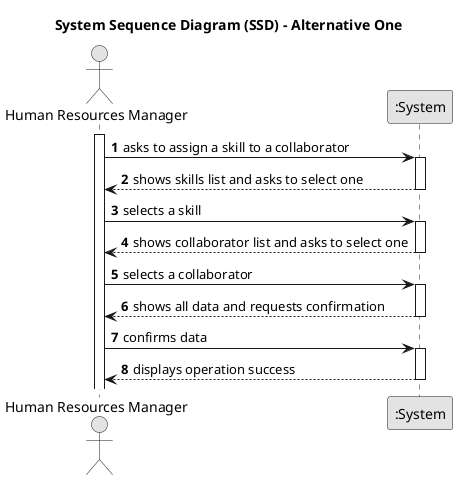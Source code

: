@startuml
skinparam monochrome true
skinparam packageStyle rectangle
skinparam shadowing false

title System Sequence Diagram (SSD) - Alternative One

autonumber

actor "Human Resources Manager" as Employee
participant ":System" as System

activate Employee

    Employee -> System : asks to assign a skill to a collaborator
    activate System

        System --> Employee : shows skills list and asks to select one
    deactivate System

    Employee -> System : selects a skill
    activate System

        System --> Employee : shows collaborator list and asks to select one
    deactivate System

    Employee -> System : selects a collaborator
    activate System

        System --> Employee : shows all data and requests confirmation
    deactivate System

    Employee -> System : confirms data
    activate System

        System --> Employee : displays operation success
    deactivate System

@enduml